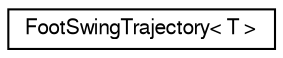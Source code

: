 digraph "Graphical Class Hierarchy"
{
  edge [fontname="FreeSans",fontsize="10",labelfontname="FreeSans",labelfontsize="10"];
  node [fontname="FreeSans",fontsize="10",shape=record];
  rankdir="LR";
  Node1 [label="FootSwingTrajectory\< T \>",height=0.2,width=0.4,color="black", fillcolor="white", style="filled",URL="$da/d2d/class_foot_swing_trajectory.html"];
}
